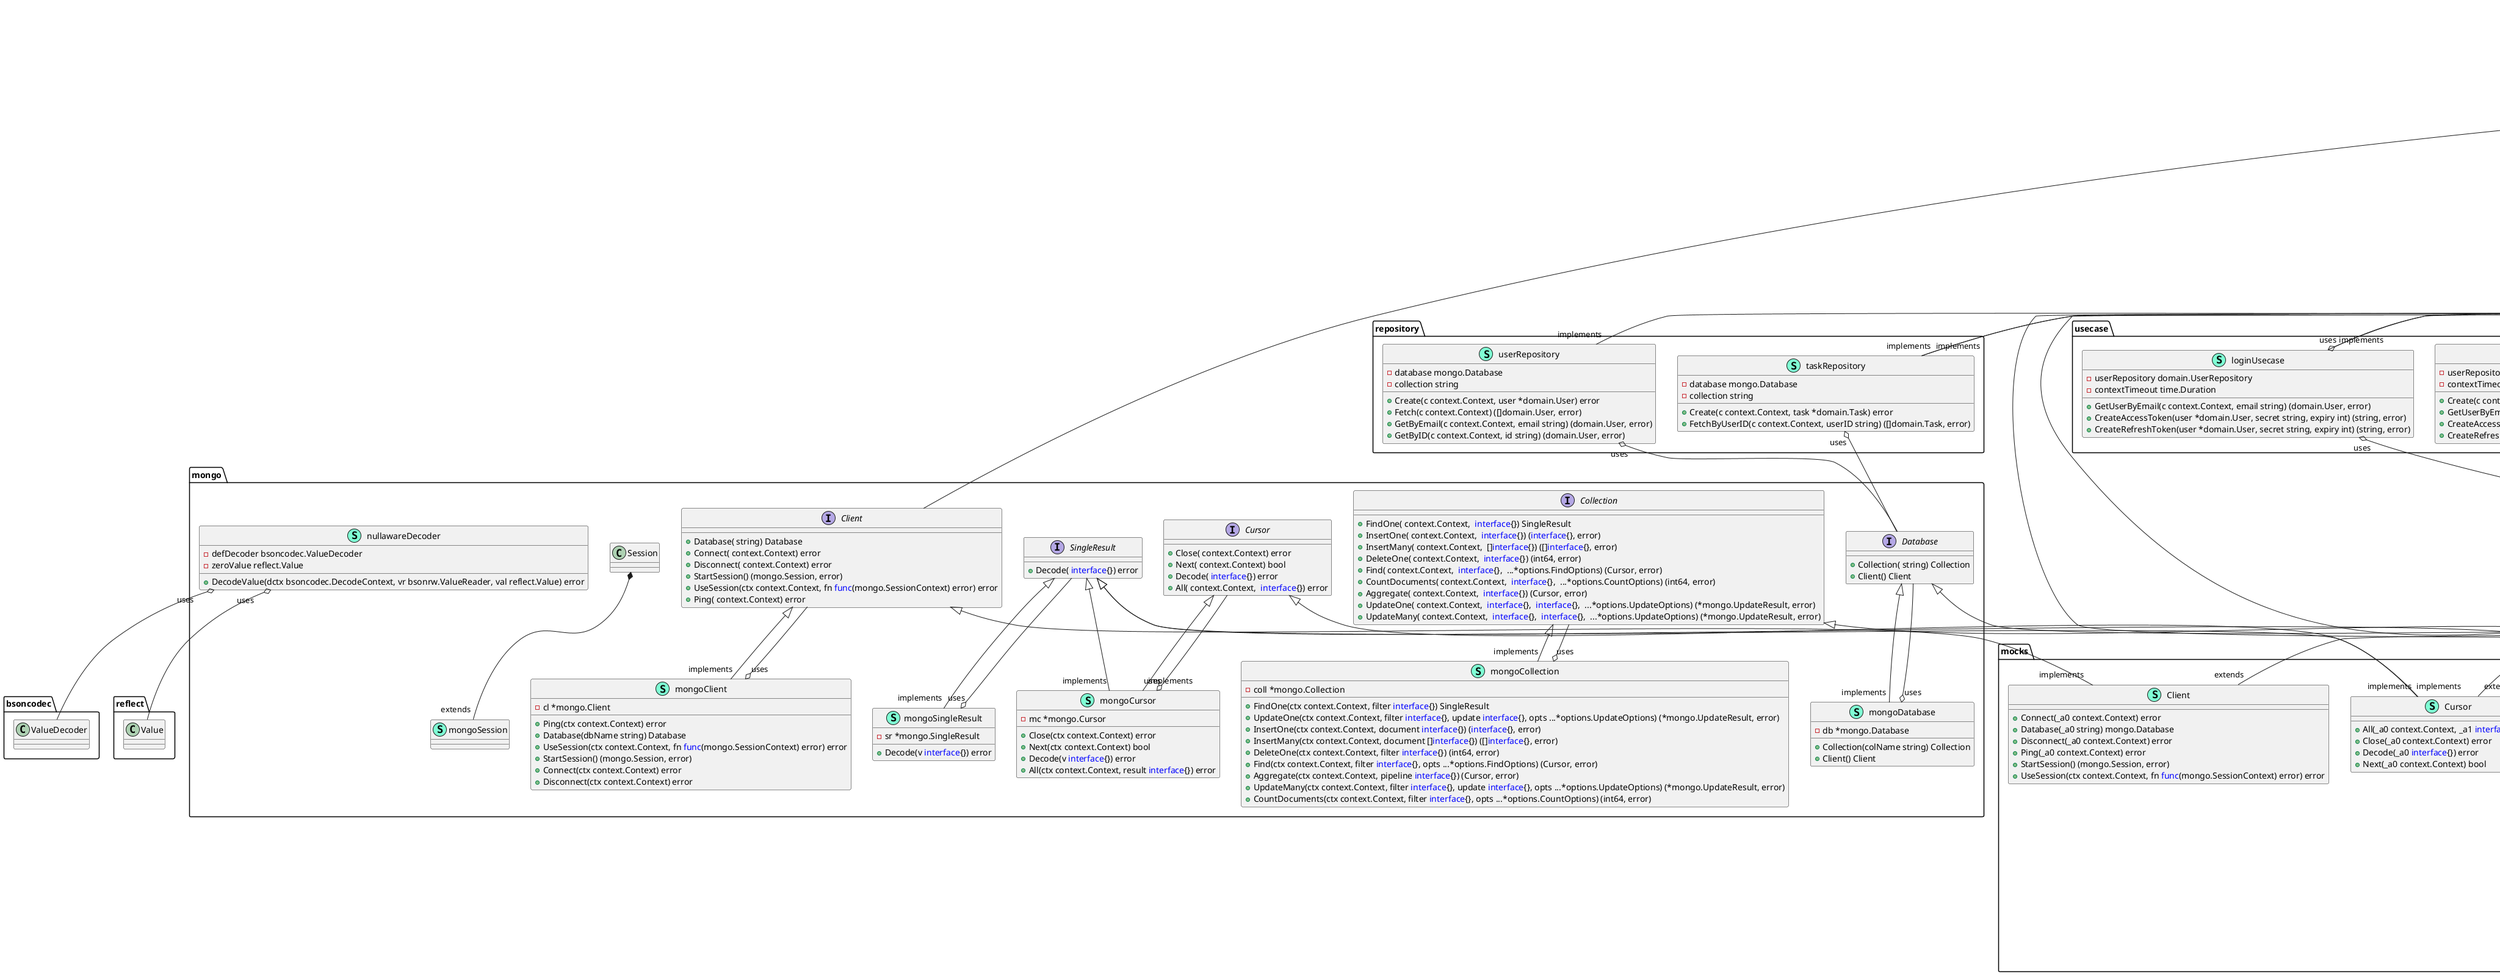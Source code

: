 @startuml
namespace bootstrap {
    class Application << (S,Aquamarine) >> {
        + Env *Env
        + Mongo mongo.Client

        + CloseDBConnection() 

    }
    class Env << (S,Aquamarine) >> {
        + AppEnv string
        + ServerAddress string
        + ContextTimeout int
        + DBHost string
        + DBPort string
        + DBUser string
        + DBPass string
        + DBName string
        + AccessTokenExpiryHour int
        + RefreshTokenExpiryHour int
        + AccessTokenSecret string
        + RefreshTokenSecret string

    }
}


"bootstrap.Application""uses" o-- "bootstrap.Env"
"bootstrap.Application""uses" o-- "mongo.Client"

namespace controller {
    class LoginController << (S,Aquamarine) >> {
        + LoginUsecase domain.LoginUsecase
        + Env *bootstrap.Env

        + Login(c *gin.Context) 

    }
    class ProfileController << (S,Aquamarine) >> {
        + ProfileUsecase domain.ProfileUsecase

        + Fetch(c *gin.Context) 

    }
    class RefreshTokenController << (S,Aquamarine) >> {
        + RefreshTokenUsecase domain.RefreshTokenUsecase
        + Env *bootstrap.Env

        + RefreshToken(c *gin.Context) 

    }
    class SignupController << (S,Aquamarine) >> {
        + SignupUsecase domain.SignupUsecase
        + Env *bootstrap.Env

        + Signup(c *gin.Context) 

    }
    class TaskController << (S,Aquamarine) >> {
        + TaskUsecase domain.TaskUsecase

        + Create(c *gin.Context) 
        + Fetch(c *gin.Context) 

    }
}


"controller.LoginController""uses" o-- "bootstrap.Env"
"controller.LoginController""uses" o-- "domain.LoginUsecase"
"controller.ProfileController""uses" o-- "domain.ProfileUsecase"
"controller.RefreshTokenController""uses" o-- "bootstrap.Env"
"controller.RefreshTokenController""uses" o-- "domain.RefreshTokenUsecase"
"controller.SignupController""uses" o-- "bootstrap.Env"
"controller.SignupController""uses" o-- "domain.SignupUsecase"
"controller.TaskController""uses" o-- "domain.TaskUsecase"

namespace domain {
    class ErrorResponse << (S,Aquamarine) >> {
        + Message string

    }
    class JwtCustomClaims << (S,Aquamarine) >> {
        + Name string
        + ID string

    }
    class JwtCustomRefreshClaims << (S,Aquamarine) >> {
        + ID string

    }
    class LoginRequest << (S,Aquamarine) >> {
        + Email string
        + Password string

    }
    class LoginResponse << (S,Aquamarine) >> {
        + AccessToken string
        + RefreshToken string

    }
    interface LoginUsecase  {
        + GetUserByEmail(c context.Context, email string) (User, error)
        + CreateAccessToken(user *User, secret string, expiry int) (string, error)
        + CreateRefreshToken(user *User, secret string, expiry int) (string, error)

    }
    class Profile << (S,Aquamarine) >> {
        + Name string
        + Email string

    }
    interface ProfileUsecase  {
        + GetProfileByID(c context.Context, userID string) (*Profile, error)

    }
    class RefreshTokenRequest << (S,Aquamarine) >> {
        + RefreshToken string

    }
    class RefreshTokenResponse << (S,Aquamarine) >> {
        + AccessToken string
        + RefreshToken string

    }
    interface RefreshTokenUsecase  {
        + GetUserByID(c context.Context, id string) (User, error)
        + CreateAccessToken(user *User, secret string, expiry int) (string, error)
        + CreateRefreshToken(user *User, secret string, expiry int) (string, error)
        + ExtractIDFromToken(requestToken string, secret string) (string, error)

    }
    class SignupRequest << (S,Aquamarine) >> {
        + Name string
        + Email string
        + Password string

    }
    class SignupResponse << (S,Aquamarine) >> {
        + AccessToken string
        + RefreshToken string

    }
    interface SignupUsecase  {
        + Create(c context.Context, user *User) error
        + GetUserByEmail(c context.Context, email string) (User, error)
        + CreateAccessToken(user *User, secret string, expiry int) (string, error)
        + CreateRefreshToken(user *User, secret string, expiry int) (string, error)

    }
    class SuccessResponse << (S,Aquamarine) >> {
        + Message string

    }
    class Task << (S,Aquamarine) >> {
        + ID primitive.ObjectID
        + Title string
        + UserID primitive.ObjectID

    }
    interface TaskRepository  {
        + Create(c context.Context, task *Task) error
        + FetchByUserID(c context.Context, userID string) ([]Task, error)

    }
    interface TaskUsecase  {
        + Create(c context.Context, task *Task) error
        + FetchByUserID(c context.Context, userID string) ([]Task, error)

    }
    class User << (S,Aquamarine) >> {
        + ID primitive.ObjectID
        + Name string
        + Email string
        + Password string

    }
    interface UserRepository  {
        + Create(c context.Context, user *User) error
        + Fetch(c context.Context) ([]User, error)
        + GetByEmail(c context.Context, email string) (User, error)
        + GetByID(c context.Context, id string) (User, error)

    }
}
"jwt.StandardClaims" *-- "extends""domain.JwtCustomClaims"
"jwt.StandardClaims" *-- "extends""domain.JwtCustomRefreshClaims"


"domain.Task""uses" o-- "primitive.ObjectID"
"domain.User""uses" o-- "primitive.ObjectID"

namespace mocks {
    class Client << (S,Aquamarine) >> {
        + Connect(_a0 context.Context) error
        + Database(_a0 string) mongo.Database
        + Disconnect(_a0 context.Context) error
        + Ping(_a0 context.Context) error
        + StartSession() (mongo.Session, error)
        + UseSession(ctx context.Context, fn <font color=blue>func</font>(mongo.SessionContext) error) error

    }
    class Collection << (S,Aquamarine) >> {
        + Aggregate(_a0 context.Context, _a1 <font color=blue>interface</font>{}) (mongo.Cursor, error)
        + CountDocuments(_a0 context.Context, _a1 <font color=blue>interface</font>{}, _a2 ...*options.CountOptions) (int64, error)
        + DeleteOne(_a0 context.Context, _a1 <font color=blue>interface</font>{}) (int64, error)
        + Find(_a0 context.Context, _a1 <font color=blue>interface</font>{}, _a2 ...*options.FindOptions) (mongo.Cursor, error)
        + FindOne(_a0 context.Context, _a1 <font color=blue>interface</font>{}) mongo.SingleResult
        + InsertMany(_a0 context.Context, _a1 []<font color=blue>interface</font>{}) ([]<font color=blue>interface</font>{}, error)
        + InsertOne(_a0 context.Context, _a1 <font color=blue>interface</font>{}) (<font color=blue>interface</font>{}, error)
        + UpdateMany(_a0 context.Context, _a1 <font color=blue>interface</font>{}, _a2 <font color=blue>interface</font>{}, _a3 ...*options.UpdateOptions) (*mongo.UpdateResult, error)
        + UpdateOne(_a0 context.Context, _a1 <font color=blue>interface</font>{}, _a2 <font color=blue>interface</font>{}, _a3 ...*options.UpdateOptions) (*mongo.UpdateResult, error)

    }
    class Cursor << (S,Aquamarine) >> {
        + All(_a0 context.Context, _a1 <font color=blue>interface</font>{}) error
        + Close(_a0 context.Context) error
        + Decode(_a0 <font color=blue>interface</font>{}) error
        + Next(_a0 context.Context) bool

    }
    class Database << (S,Aquamarine) >> {
        + Client() mongo.Client
        + Collection(_a0 string) mongo.Collection

    }
    class LoginUsecase << (S,Aquamarine) >> {
        + CreateAccessToken(user *domain.User, secret string, expiry int) (string, error)
        + CreateRefreshToken(user *domain.User, secret string, expiry int) (string, error)
        + GetUserByEmail(c context.Context, email string) (domain.User, error)

    }
    class ProfileUsecase << (S,Aquamarine) >> {
        + GetProfileByID(c context.Context, userID string) (*domain.Profile, error)

    }
    class RefreshTokenUsecase << (S,Aquamarine) >> {
        + CreateAccessToken(user *domain.User, secret string, expiry int) (string, error)
        + CreateRefreshToken(user *domain.User, secret string, expiry int) (string, error)
        + ExtractIDFromToken(requestToken string, secret string) (string, error)
        + GetUserByID(c context.Context, id string) (domain.User, error)

    }
    class SignupUsecase << (S,Aquamarine) >> {
        + Create(c context.Context, user *domain.User) error
        + CreateAccessToken(user *domain.User, secret string, expiry int) (string, error)
        + CreateRefreshToken(user *domain.User, secret string, expiry int) (string, error)
        + GetUserByEmail(c context.Context, email string) (domain.User, error)

    }
    class SingleResult << (S,Aquamarine) >> {
        + Decode(_a0 <font color=blue>interface</font>{}) error

    }
    class TaskRepository << (S,Aquamarine) >> {
        + Create(c context.Context, task *domain.Task) error
        + FetchByUserID(c context.Context, userID string) ([]domain.Task, error)

    }
    class TaskUsecase << (S,Aquamarine) >> {
        + Create(c context.Context, task *domain.Task) error
        + FetchByUserID(c context.Context, userID string) ([]domain.Task, error)

    }
    class UserRepository << (S,Aquamarine) >> {
        + Create(c context.Context, user *domain.User) error
        + Fetch(c context.Context) ([]domain.User, error)
        + GetByEmail(c context.Context, email string) (domain.User, error)
        + GetByID(c context.Context, id string) (domain.User, error)

    }
    interface mockConstructorTestingTNewClient  {
        + Cleanup( <font color=blue>func</font>() ) 

    }
    interface mockConstructorTestingTNewCollection  {
        + Cleanup( <font color=blue>func</font>() ) 

    }
    interface mockConstructorTestingTNewCursor  {
        + Cleanup( <font color=blue>func</font>() ) 

    }
    interface mockConstructorTestingTNewDatabase  {
        + Cleanup( <font color=blue>func</font>() ) 

    }
    interface mockConstructorTestingTNewLoginUsecase  {
        + Cleanup( <font color=blue>func</font>() ) 

    }
    interface mockConstructorTestingTNewProfileUsecase  {
        + Cleanup( <font color=blue>func</font>() ) 

    }
    interface mockConstructorTestingTNewRefreshTokenUsecase  {
        + Cleanup( <font color=blue>func</font>() ) 

    }
    interface mockConstructorTestingTNewSignupUsecase  {
        + Cleanup( <font color=blue>func</font>() ) 

    }
    interface mockConstructorTestingTNewSingleResult  {
        + Cleanup( <font color=blue>func</font>() ) 

    }
    interface mockConstructorTestingTNewTaskRepository  {
        + Cleanup( <font color=blue>func</font>() ) 

    }
    interface mockConstructorTestingTNewTaskUsecase  {
        + Cleanup( <font color=blue>func</font>() ) 

    }
    interface mockConstructorTestingTNewUserRepository  {
        + Cleanup( <font color=blue>func</font>() ) 

    }
}
"mock.Mock" *-- "extends""mocks.Client"
"mock.Mock" *-- "extends""mocks.Collection"
"mock.Mock" *-- "extends""mocks.Cursor"
"mock.Mock" *-- "extends""mocks.Database"
"mock.Mock" *-- "extends""mocks.LoginUsecase"
"mock.Mock" *-- "extends""mocks.ProfileUsecase"
"mock.Mock" *-- "extends""mocks.RefreshTokenUsecase"
"mock.Mock" *-- "extends""mocks.SignupUsecase"
"mock.Mock" *-- "extends""mocks.SingleResult"
"mock.Mock" *-- "extends""mocks.TaskRepository"
"mock.Mock" *-- "extends""mocks.TaskUsecase"
"mock.Mock" *-- "extends""mocks.UserRepository"

"mongo.Client" <|-- "implements""mocks.Client"
"mongo.Collection" <|-- "implements""mocks.Collection"
"mongo.Cursor" <|-- "implements""mocks.Cursor"
"mongo.SingleResult" <|-- "implements""mocks.Cursor"
"mongo.Database" <|-- "implements""mocks.Database"
"domain.LoginUsecase" <|-- "implements""mocks.LoginUsecase"
"domain.ProfileUsecase" <|-- "implements""mocks.ProfileUsecase"
"domain.RefreshTokenUsecase" <|-- "implements""mocks.RefreshTokenUsecase"
"domain.LoginUsecase" <|-- "implements""mocks.SignupUsecase"
"domain.SignupUsecase" <|-- "implements""mocks.SignupUsecase"
"mongo.SingleResult" <|-- "implements""mocks.SingleResult"
"domain.TaskRepository" <|-- "implements""mocks.TaskRepository"
"domain.TaskUsecase" <|-- "implements""mocks.TaskRepository"
"domain.TaskRepository" <|-- "implements""mocks.TaskUsecase"
"domain.TaskUsecase" <|-- "implements""mocks.TaskUsecase"
"domain.UserRepository" <|-- "implements""mocks.UserRepository"


namespace mongo {
    interface Client  {
        + Database( string) Database
        + Connect( context.Context) error
        + Disconnect( context.Context) error
        + StartSession() (mongo.Session, error)
        + UseSession(ctx context.Context, fn <font color=blue>func</font>(mongo.SessionContext) error) error
        + Ping( context.Context) error

    }
    interface Collection  {
        + FindOne( context.Context,  <font color=blue>interface</font>{}) SingleResult
        + InsertOne( context.Context,  <font color=blue>interface</font>{}) (<font color=blue>interface</font>{}, error)
        + InsertMany( context.Context,  []<font color=blue>interface</font>{}) ([]<font color=blue>interface</font>{}, error)
        + DeleteOne( context.Context,  <font color=blue>interface</font>{}) (int64, error)
        + Find( context.Context,  <font color=blue>interface</font>{},  ...*options.FindOptions) (Cursor, error)
        + CountDocuments( context.Context,  <font color=blue>interface</font>{},  ...*options.CountOptions) (int64, error)
        + Aggregate( context.Context,  <font color=blue>interface</font>{}) (Cursor, error)
        + UpdateOne( context.Context,  <font color=blue>interface</font>{},  <font color=blue>interface</font>{},  ...*options.UpdateOptions) (*mongo.UpdateResult, error)
        + UpdateMany( context.Context,  <font color=blue>interface</font>{},  <font color=blue>interface</font>{},  ...*options.UpdateOptions) (*mongo.UpdateResult, error)

    }
    interface Cursor  {
        + Close( context.Context) error
        + Next( context.Context) bool
        + Decode( <font color=blue>interface</font>{}) error
        + All( context.Context,  <font color=blue>interface</font>{}) error

    }
    interface Database  {
        + Collection( string) Collection
        + Client() Client

    }
    interface SingleResult  {
        + Decode( <font color=blue>interface</font>{}) error

    }
    class mongoClient << (S,Aquamarine) >> {
        - cl *mongo.Client

        + Ping(ctx context.Context) error
        + Database(dbName string) Database
        + UseSession(ctx context.Context, fn <font color=blue>func</font>(mongo.SessionContext) error) error
        + StartSession() (mongo.Session, error)
        + Connect(ctx context.Context) error
        + Disconnect(ctx context.Context) error

    }
    class mongoCollection << (S,Aquamarine) >> {
        - coll *mongo.Collection

        + FindOne(ctx context.Context, filter <font color=blue>interface</font>{}) SingleResult
        + UpdateOne(ctx context.Context, filter <font color=blue>interface</font>{}, update <font color=blue>interface</font>{}, opts ...*options.UpdateOptions) (*mongo.UpdateResult, error)
        + InsertOne(ctx context.Context, document <font color=blue>interface</font>{}) (<font color=blue>interface</font>{}, error)
        + InsertMany(ctx context.Context, document []<font color=blue>interface</font>{}) ([]<font color=blue>interface</font>{}, error)
        + DeleteOne(ctx context.Context, filter <font color=blue>interface</font>{}) (int64, error)
        + Find(ctx context.Context, filter <font color=blue>interface</font>{}, opts ...*options.FindOptions) (Cursor, error)
        + Aggregate(ctx context.Context, pipeline <font color=blue>interface</font>{}) (Cursor, error)
        + UpdateMany(ctx context.Context, filter <font color=blue>interface</font>{}, update <font color=blue>interface</font>{}, opts ...*options.UpdateOptions) (*mongo.UpdateResult, error)
        + CountDocuments(ctx context.Context, filter <font color=blue>interface</font>{}, opts ...*options.CountOptions) (int64, error)

    }
    class mongoCursor << (S,Aquamarine) >> {
        - mc *mongo.Cursor

        + Close(ctx context.Context) error
        + Next(ctx context.Context) bool
        + Decode(v <font color=blue>interface</font>{}) error
        + All(ctx context.Context, result <font color=blue>interface</font>{}) error

    }
    class mongoDatabase << (S,Aquamarine) >> {
        - db *mongo.Database

        + Collection(colName string) Collection
        + Client() Client

    }
    class mongoSession << (S,Aquamarine) >> {
    }
    class mongoSingleResult << (S,Aquamarine) >> {
        - sr *mongo.SingleResult

        + Decode(v <font color=blue>interface</font>{}) error

    }
    class nullawareDecoder << (S,Aquamarine) >> {
        - defDecoder bsoncodec.ValueDecoder
        - zeroValue reflect.Value

        + DecodeValue(dctx bsoncodec.DecodeContext, vr bsonrw.ValueReader, val reflect.Value) error

    }
}
"mongo.Session" *-- "extends""mongo.mongoSession"

"mongo.Client" <|-- "implements""mongo.mongoClient"
"mongo.Collection" <|-- "implements""mongo.mongoCollection"
"mongo.Cursor" <|-- "implements""mongo.mongoCursor"
"mongo.SingleResult" <|-- "implements""mongo.mongoCursor"
"mongo.Database" <|-- "implements""mongo.mongoDatabase"
"mongo.SingleResult" <|-- "implements""mongo.mongoSingleResult"

"mongo.mongoClient""uses" o-- "mongo.Client"
"mongo.mongoCollection""uses" o-- "mongo.Collection"
"mongo.mongoCursor""uses" o-- "mongo.Cursor"
"mongo.mongoDatabase""uses" o-- "mongo.Database"
"mongo.mongoSingleResult""uses" o-- "mongo.SingleResult"
"mongo.nullawareDecoder""uses" o-- "bsoncodec.ValueDecoder"
"mongo.nullawareDecoder""uses" o-- "reflect.Value"

namespace repository {
    class taskRepository << (S,Aquamarine) >> {
        - database mongo.Database
        - collection string

        + Create(c context.Context, task *domain.Task) error
        + FetchByUserID(c context.Context, userID string) ([]domain.Task, error)

    }
    class userRepository << (S,Aquamarine) >> {
        - database mongo.Database
        - collection string

        + Create(c context.Context, user *domain.User) error
        + Fetch(c context.Context) ([]domain.User, error)
        + GetByEmail(c context.Context, email string) (domain.User, error)
        + GetByID(c context.Context, id string) (domain.User, error)

    }
}

"domain.TaskRepository" <|-- "implements""repository.taskRepository"
"domain.TaskUsecase" <|-- "implements""repository.taskRepository"
"domain.UserRepository" <|-- "implements""repository.userRepository"

"repository.taskRepository""uses" o-- "mongo.Database"
"repository.userRepository""uses" o-- "mongo.Database"

namespace usecase {
    class loginUsecase << (S,Aquamarine) >> {
        - userRepository domain.UserRepository
        - contextTimeout time.Duration

        + GetUserByEmail(c context.Context, email string) (domain.User, error)
        + CreateAccessToken(user *domain.User, secret string, expiry int) (string, error)
        + CreateRefreshToken(user *domain.User, secret string, expiry int) (string, error)

    }
    class profileUsecase << (S,Aquamarine) >> {
        - userRepository domain.UserRepository
        - contextTimeout time.Duration

        + GetProfileByID(c context.Context, userID string) (*domain.Profile, error)

    }
    class refreshTokenUsecase << (S,Aquamarine) >> {
        - userRepository domain.UserRepository
        - contextTimeout time.Duration

        + GetUserByID(c context.Context, email string) (domain.User, error)
        + CreateAccessToken(user *domain.User, secret string, expiry int) (string, error)
        + CreateRefreshToken(user *domain.User, secret string, expiry int) (string, error)
        + ExtractIDFromToken(requestToken string, secret string) (string, error)

    }
    class signupUsecase << (S,Aquamarine) >> {
        - userRepository domain.UserRepository
        - contextTimeout time.Duration

        + Create(c context.Context, user *domain.User) error
        + GetUserByEmail(c context.Context, email string) (domain.User, error)
        + CreateAccessToken(user *domain.User, secret string, expiry int) (string, error)
        + CreateRefreshToken(user *domain.User, secret string, expiry int) (string, error)

    }
    class taskUsecase << (S,Aquamarine) >> {
        - taskRepository domain.TaskRepository
        - contextTimeout time.Duration

        + Create(c context.Context, task *domain.Task) error
        + FetchByUserID(c context.Context, userID string) ([]domain.Task, error)

    }
}

"domain.LoginUsecase" <|-- "implements""usecase.loginUsecase"
"domain.ProfileUsecase" <|-- "implements""usecase.profileUsecase"
"domain.RefreshTokenUsecase" <|-- "implements""usecase.refreshTokenUsecase"
"domain.LoginUsecase" <|-- "implements""usecase.signupUsecase"
"domain.SignupUsecase" <|-- "implements""usecase.signupUsecase"
"domain.TaskRepository" <|-- "implements""usecase.taskUsecase"
"domain.TaskUsecase" <|-- "implements""usecase.taskUsecase"

"usecase.loginUsecase""uses" o-- "domain.UserRepository"
"usecase.loginUsecase""uses" o-- "time.Duration"
"usecase.profileUsecase""uses" o-- "domain.UserRepository"
"usecase.profileUsecase""uses" o-- "time.Duration"
"usecase.refreshTokenUsecase""uses" o-- "domain.UserRepository"
"usecase.refreshTokenUsecase""uses" o-- "time.Duration"
"usecase.signupUsecase""uses" o-- "domain.UserRepository"
"usecase.signupUsecase""uses" o-- "time.Duration"
"usecase.taskUsecase""uses" o-- "domain.TaskRepository"
"usecase.taskUsecase""uses" o-- "time.Duration"

@enduml
